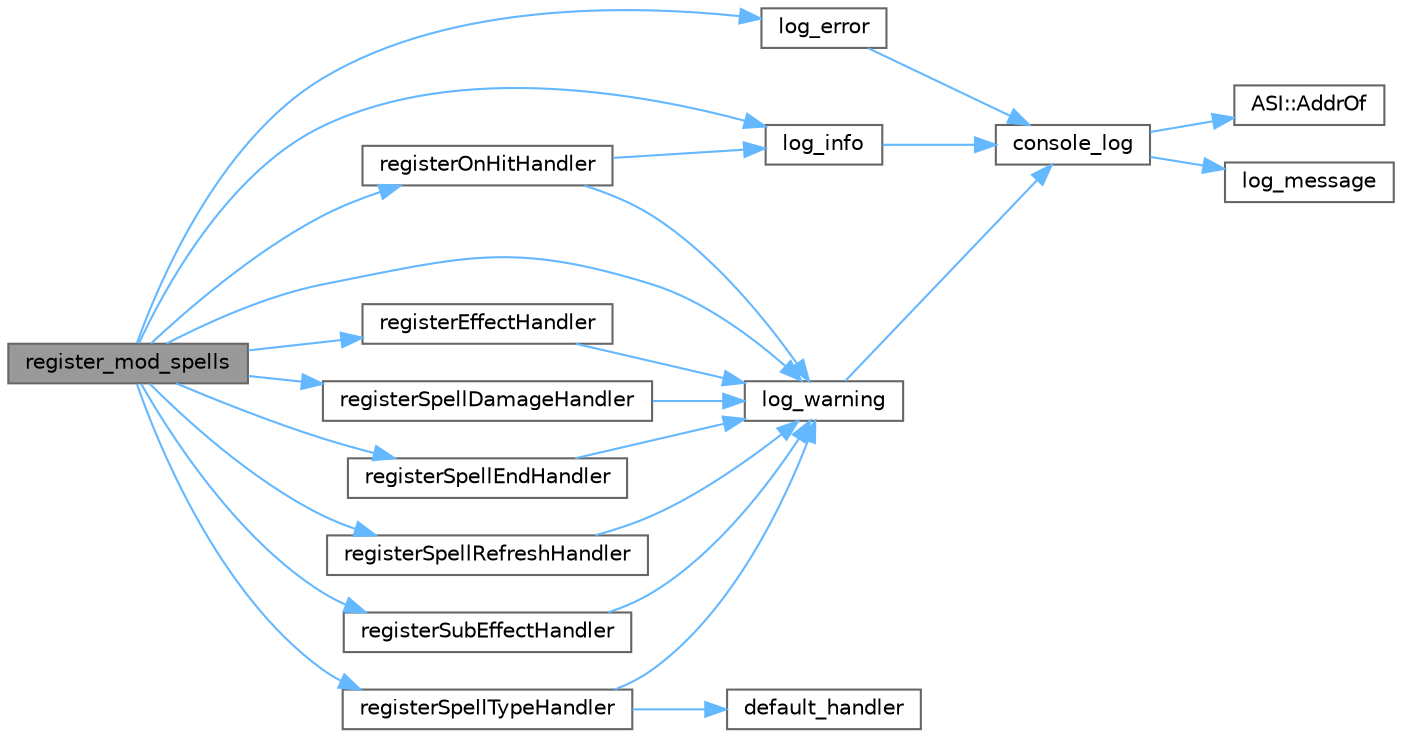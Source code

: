 digraph "register_mod_spells"
{
 // LATEX_PDF_SIZE
  bgcolor="transparent";
  edge [fontname=Helvetica,fontsize=10,labelfontname=Helvetica,labelfontsize=10];
  node [fontname=Helvetica,fontsize=10,shape=box,height=0.2,width=0.4];
  rankdir="LR";
  Node1 [id="Node000001",label="register_mod_spells",height=0.2,width=0.4,color="gray40", fillcolor="grey60", style="filled", fontcolor="black",tooltip=" "];
  Node1 -> Node2 [id="edge1_Node000001_Node000002",color="steelblue1",style="solid",tooltip=" "];
  Node2 [id="Node000002",label="log_error",height=0.2,width=0.4,color="grey40", fillcolor="white", style="filled",URL="$sf__wrappers_8c.html#aad4d6cb3f073a7fff67de1c1daa2c1f7",tooltip=" "];
  Node2 -> Node3 [id="edge2_Node000002_Node000003",color="steelblue1",style="solid",tooltip=" "];
  Node3 [id="Node000003",label="console_log",height=0.2,width=0.4,color="grey40", fillcolor="white", style="filled",URL="$sf__console__hook_8c.html#af6b694e632c7b92e802468161b511edf",tooltip=" "];
  Node3 -> Node4 [id="edge3_Node000003_Node000004",color="steelblue1",style="solid",tooltip=" "];
  Node4 [id="Node000004",label="ASI::AddrOf",height=0.2,width=0.4,color="grey40", fillcolor="white", style="filled",URL="$namespace_a_s_i.html#a05ca5acefdcb7e955f472b60e5511a1a",tooltip="returns \"real\" virtual address of given memory offset"];
  Node3 -> Node5 [id="edge4_Node000003_Node000005",color="steelblue1",style="solid",tooltip=" "];
  Node5 [id="Node000005",label="log_message",height=0.2,width=0.4,color="grey40", fillcolor="white", style="filled",URL="$sf__wrappers_8c.html#ac5c95c4eeefbc3d135cafe996908b639",tooltip=" "];
  Node1 -> Node6 [id="edge5_Node000001_Node000006",color="steelblue1",style="solid",tooltip=" "];
  Node6 [id="Node000006",label="log_info",height=0.2,width=0.4,color="grey40", fillcolor="white", style="filled",URL="$sf__wrappers_8c.html#a4fd90de0913ed15b0812918255559a55",tooltip=" "];
  Node6 -> Node3 [id="edge6_Node000006_Node000003",color="steelblue1",style="solid",tooltip=" "];
  Node1 -> Node7 [id="edge7_Node000001_Node000007",color="steelblue1",style="solid",tooltip=" "];
  Node7 [id="Node000007",label="log_warning",height=0.2,width=0.4,color="grey40", fillcolor="white", style="filled",URL="$sf__wrappers_8c.html#a825433b084e07dce191049d45ecdde2a",tooltip=" "];
  Node7 -> Node3 [id="edge8_Node000007_Node000003",color="steelblue1",style="solid",tooltip=" "];
  Node1 -> Node8 [id="edge9_Node000001_Node000008",color="steelblue1",style="solid",tooltip=" "];
  Node8 [id="Node000008",label="registerEffectHandler",height=0.2,width=0.4,color="grey40", fillcolor="white", style="filled",URL="$sf__spelleffect__registry_8cpp.html#ac13bcfd9c0ce01357985fa5e3928fadd",tooltip=" "];
  Node8 -> Node7 [id="edge10_Node000008_Node000007",color="steelblue1",style="solid",tooltip=" "];
  Node1 -> Node9 [id="edge11_Node000001_Node000009",color="steelblue1",style="solid",tooltip=" "];
  Node9 [id="Node000009",label="registerOnHitHandler",height=0.2,width=0.4,color="grey40", fillcolor="white", style="filled",URL="$sf__onhit__registry_8cpp.html#a8fb8bc103c9a7b0f89558250af0293ca",tooltip=" "];
  Node9 -> Node6 [id="edge12_Node000009_Node000006",color="steelblue1",style="solid",tooltip=" "];
  Node9 -> Node7 [id="edge13_Node000009_Node000007",color="steelblue1",style="solid",tooltip=" "];
  Node1 -> Node10 [id="edge14_Node000001_Node000010",color="steelblue1",style="solid",tooltip=" "];
  Node10 [id="Node000010",label="registerSpellDamageHandler",height=0.2,width=0.4,color="grey40", fillcolor="white", style="filled",URL="$sf__spelldamage__registry_8cpp.html#a8fdf321eedee2c47adbc88de0e747760",tooltip=" "];
  Node10 -> Node7 [id="edge15_Node000010_Node000007",color="steelblue1",style="solid",tooltip=" "];
  Node1 -> Node11 [id="edge16_Node000001_Node000011",color="steelblue1",style="solid",tooltip=" "];
  Node11 [id="Node000011",label="registerSpellEndHandler",height=0.2,width=0.4,color="grey40", fillcolor="white", style="filled",URL="$sf__spellend__registry_8cpp.html#a7ecd2b950e4a9c4d0e87f8e9f18f81a6",tooltip=" "];
  Node11 -> Node7 [id="edge17_Node000011_Node000007",color="steelblue1",style="solid",tooltip=" "];
  Node1 -> Node12 [id="edge18_Node000001_Node000012",color="steelblue1",style="solid",tooltip=" "];
  Node12 [id="Node000012",label="registerSpellRefreshHandler",height=0.2,width=0.4,color="grey40", fillcolor="white", style="filled",URL="$sf__spellrefresh__registry_8cpp.html#a62f532402dc7bbafc449a62a06948fff",tooltip=" "];
  Node12 -> Node7 [id="edge19_Node000012_Node000007",color="steelblue1",style="solid",tooltip=" "];
  Node1 -> Node13 [id="edge20_Node000001_Node000013",color="steelblue1",style="solid",tooltip=" "];
  Node13 [id="Node000013",label="registerSpellTypeHandler",height=0.2,width=0.4,color="grey40", fillcolor="white", style="filled",URL="$sf__spelltype__registry_8cpp.html#adabe7e18f8cb78c181a4a4bb296cd4da",tooltip=" "];
  Node13 -> Node14 [id="edge21_Node000013_Node000014",color="steelblue1",style="solid",tooltip=" "];
  Node14 [id="Node000014",label="default_handler",height=0.2,width=0.4,color="grey40", fillcolor="white", style="filled",URL="$sf__spelltype__handlers_8cpp.html#a732de9d69a3456d8ff4b46dcd27ffee3",tooltip=" "];
  Node13 -> Node7 [id="edge22_Node000013_Node000007",color="steelblue1",style="solid",tooltip=" "];
  Node1 -> Node15 [id="edge23_Node000001_Node000015",color="steelblue1",style="solid",tooltip=" "];
  Node15 [id="Node000015",label="registerSubEffectHandler",height=0.2,width=0.4,color="grey40", fillcolor="white", style="filled",URL="$sf__subeffect__registry_8cpp.html#a8c60d0b898c4269742ebb3f19049215e",tooltip=" "];
  Node15 -> Node7 [id="edge24_Node000015_Node000007",color="steelblue1",style="solid",tooltip=" "];
}
